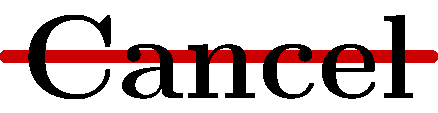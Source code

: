 label(scale(5)*"\textbf{Cancel}");
draw((min(currentpicture).x,0)--(max(currentpicture).x,0), 6bp + red * 0.8);
